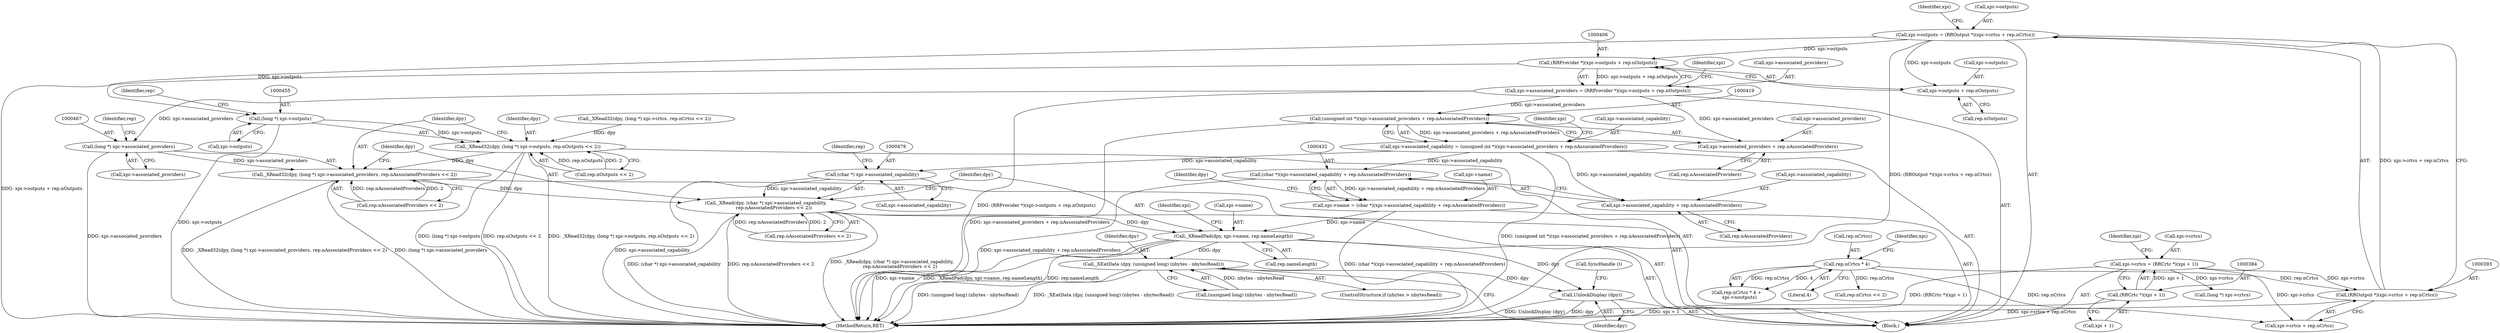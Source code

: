 digraph "0_libXrandr_a0df3e1c7728205e5c7650b2e6dce684139254a6_1@integer" {
"1000388" [label="(Call,xpi->outputs = (RROutput *)(xpi->crtcs + rep.nCrtcs))"];
"1000392" [label="(Call,(RROutput *)(xpi->crtcs + rep.nCrtcs))"];
"1000379" [label="(Call,xpi->crtcs = (RRCrtc *)(xpi + 1))"];
"1000383" [label="(Call,(RRCrtc *)(xpi + 1))"];
"1000361" [label="(Call,rep.nCrtcs * 4)"];
"1000405" [label="(Call,(RRProvider *)(xpi->outputs + rep.nOutputs))"];
"1000401" [label="(Call,xpi->associated_providers = (RRProvider *)(xpi->outputs + rep.nOutputs))"];
"1000418" [label="(Call,(unsigned int *)(xpi->associated_providers + rep.nAssociatedProviders))"];
"1000414" [label="(Call,xpi->associated_capability = (unsigned int *)(xpi->associated_providers + rep.nAssociatedProviders))"];
"1000431" [label="(Call,(char *)(xpi->associated_capability + rep.nAssociatedProviders))"];
"1000427" [label="(Call,xpi->name = (char *)(xpi->associated_capability + rep.nAssociatedProviders))"];
"1000488" [label="(Call,_XReadPad(dpy, xpi->name, rep.nameLength))"];
"1000509" [label="(Call,_XEatData (dpy, (unsigned long) (nbytes - nbytesRead)))"];
"1000516" [label="(Call,UnlockDisplay (dpy))"];
"1000433" [label="(Call,xpi->associated_capability + rep.nAssociatedProviders)"];
"1000478" [label="(Call,(char *) xpi->associated_capability)"];
"1000476" [label="(Call,_XRead(dpy, (char *) xpi->associated_capability,\n           rep.nAssociatedProviders << 2))"];
"1000420" [label="(Call,xpi->associated_providers + rep.nAssociatedProviders)"];
"1000466" [label="(Call,(long *) xpi->associated_providers)"];
"1000464" [label="(Call,_XRead32(dpy, (long *) xpi->associated_providers, rep.nAssociatedProviders << 2))"];
"1000407" [label="(Call,xpi->outputs + rep.nOutputs)"];
"1000454" [label="(Call,(long *) xpi->outputs)"];
"1000452" [label="(Call,_XRead32(dpy, (long *) xpi->outputs, rep.nOutputs << 2))"];
"1000365" [label="(Literal,4)"];
"1000483" [label="(Call,rep.nAssociatedProviders << 2)"];
"1000424" [label="(Call,rep.nAssociatedProviders)"];
"1000465" [label="(Identifier,dpy)"];
"1000459" [label="(Call,rep.nOutputs << 2)"];
"1000428" [label="(Call,xpi->name)"];
"1000510" [label="(Identifier,dpy)"];
"1000105" [label="(Block,)"];
"1000468" [label="(Call,xpi->associated_providers)"];
"1000452" [label="(Call,_XRead32(dpy, (long *) xpi->outputs, rep.nOutputs << 2))"];
"1000516" [label="(Call,UnlockDisplay (dpy))"];
"1000408" [label="(Call,xpi->outputs)"];
"1000405" [label="(Call,(RRProvider *)(xpi->outputs + rep.nOutputs))"];
"1000466" [label="(Call,(long *) xpi->associated_providers)"];
"1000456" [label="(Call,xpi->outputs)"];
"1000447" [label="(Call,rep.nCrtcs << 2)"];
"1000478" [label="(Call,(char *) xpi->associated_capability)"];
"1000464" [label="(Call,_XRead32(dpy, (long *) xpi->associated_providers, rep.nAssociatedProviders << 2))"];
"1000440" [label="(Call,_XRead32(dpy, (long *) xpi->crtcs, rep.nCrtcs << 2))"];
"1000421" [label="(Call,xpi->associated_providers)"];
"1000411" [label="(Call,rep.nOutputs)"];
"1000493" [label="(Call,rep.nameLength)"];
"1000383" [label="(Call,(RRCrtc *)(xpi + 1))"];
"1000517" [label="(Identifier,dpy)"];
"1000471" [label="(Call,rep.nAssociatedProviders << 2)"];
"1000415" [label="(Call,xpi->associated_capability)"];
"1000511" [label="(Call,(unsigned long) (nbytes - nbytesRead))"];
"1000480" [label="(Call,xpi->associated_capability)"];
"1000442" [label="(Call,(long *) xpi->crtcs)"];
"1000394" [label="(Call,xpi->crtcs + rep.nCrtcs)"];
"1000401" [label="(Call,xpi->associated_providers = (RRProvider *)(xpi->outputs + rep.nOutputs))"];
"1000485" [label="(Identifier,rep)"];
"1000407" [label="(Call,xpi->outputs + rep.nOutputs)"];
"1000367" [label="(Identifier,xpi)"];
"1000523" [label="(MethodReturn,RET)"];
"1000429" [label="(Identifier,xpi)"];
"1000431" [label="(Call,(char *)(xpi->associated_capability + rep.nAssociatedProviders))"];
"1000473" [label="(Identifier,rep)"];
"1000414" [label="(Call,xpi->associated_capability = (unsigned int *)(xpi->associated_providers + rep.nAssociatedProviders))"];
"1000427" [label="(Call,xpi->name = (char *)(xpi->associated_capability + rep.nAssociatedProviders))"];
"1000433" [label="(Call,xpi->associated_capability + rep.nAssociatedProviders)"];
"1000489" [label="(Identifier,dpy)"];
"1000437" [label="(Call,rep.nAssociatedProviders)"];
"1000360" [label="(Call,rep.nCrtcs * 4 +\n    xpi->noutputs)"];
"1000420" [label="(Call,xpi->associated_providers + rep.nAssociatedProviders)"];
"1000509" [label="(Call,_XEatData (dpy, (unsigned long) (nbytes - nbytesRead)))"];
"1000392" [label="(Call,(RROutput *)(xpi->crtcs + rep.nCrtcs))"];
"1000461" [label="(Identifier,rep)"];
"1000390" [label="(Identifier,xpi)"];
"1000453" [label="(Identifier,dpy)"];
"1000403" [label="(Identifier,xpi)"];
"1000505" [label="(ControlStructure,if (nbytes > nbytesRead))"];
"1000388" [label="(Call,xpi->outputs = (RROutput *)(xpi->crtcs + rep.nCrtcs))"];
"1000380" [label="(Call,xpi->crtcs)"];
"1000488" [label="(Call,_XReadPad(dpy, xpi->name, rep.nameLength))"];
"1000389" [label="(Call,xpi->outputs)"];
"1000454" [label="(Call,(long *) xpi->outputs)"];
"1000499" [label="(Identifier,xpi)"];
"1000402" [label="(Call,xpi->associated_providers)"];
"1000490" [label="(Call,xpi->name)"];
"1000476" [label="(Call,_XRead(dpy, (char *) xpi->associated_capability,\n           rep.nAssociatedProviders << 2))"];
"1000361" [label="(Call,rep.nCrtcs * 4)"];
"1000416" [label="(Identifier,xpi)"];
"1000385" [label="(Call,xpi + 1)"];
"1000434" [label="(Call,xpi->associated_capability)"];
"1000379" [label="(Call,xpi->crtcs = (RRCrtc *)(xpi + 1))"];
"1000418" [label="(Call,(unsigned int *)(xpi->associated_providers + rep.nAssociatedProviders))"];
"1000362" [label="(Call,rep.nCrtcs)"];
"1000477" [label="(Identifier,dpy)"];
"1000441" [label="(Identifier,dpy)"];
"1000518" [label="(Call,SyncHandle ())"];
"1000388" -> "1000105"  [label="AST: "];
"1000388" -> "1000392"  [label="CFG: "];
"1000389" -> "1000388"  [label="AST: "];
"1000392" -> "1000388"  [label="AST: "];
"1000403" -> "1000388"  [label="CFG: "];
"1000388" -> "1000523"  [label="DDG: (RROutput *)(xpi->crtcs + rep.nCrtcs)"];
"1000392" -> "1000388"  [label="DDG: xpi->crtcs + rep.nCrtcs"];
"1000388" -> "1000405"  [label="DDG: xpi->outputs"];
"1000388" -> "1000407"  [label="DDG: xpi->outputs"];
"1000388" -> "1000454"  [label="DDG: xpi->outputs"];
"1000392" -> "1000394"  [label="CFG: "];
"1000393" -> "1000392"  [label="AST: "];
"1000394" -> "1000392"  [label="AST: "];
"1000392" -> "1000523"  [label="DDG: xpi->crtcs + rep.nCrtcs"];
"1000379" -> "1000392"  [label="DDG: xpi->crtcs"];
"1000361" -> "1000392"  [label="DDG: rep.nCrtcs"];
"1000379" -> "1000105"  [label="AST: "];
"1000379" -> "1000383"  [label="CFG: "];
"1000380" -> "1000379"  [label="AST: "];
"1000383" -> "1000379"  [label="AST: "];
"1000390" -> "1000379"  [label="CFG: "];
"1000379" -> "1000523"  [label="DDG: (RRCrtc *)(xpi + 1)"];
"1000383" -> "1000379"  [label="DDG: xpi + 1"];
"1000379" -> "1000394"  [label="DDG: xpi->crtcs"];
"1000379" -> "1000442"  [label="DDG: xpi->crtcs"];
"1000383" -> "1000385"  [label="CFG: "];
"1000384" -> "1000383"  [label="AST: "];
"1000385" -> "1000383"  [label="AST: "];
"1000383" -> "1000523"  [label="DDG: xpi + 1"];
"1000361" -> "1000360"  [label="AST: "];
"1000361" -> "1000365"  [label="CFG: "];
"1000362" -> "1000361"  [label="AST: "];
"1000365" -> "1000361"  [label="AST: "];
"1000367" -> "1000361"  [label="CFG: "];
"1000361" -> "1000360"  [label="DDG: rep.nCrtcs"];
"1000361" -> "1000360"  [label="DDG: 4"];
"1000361" -> "1000394"  [label="DDG: rep.nCrtcs"];
"1000361" -> "1000447"  [label="DDG: rep.nCrtcs"];
"1000405" -> "1000401"  [label="AST: "];
"1000405" -> "1000407"  [label="CFG: "];
"1000406" -> "1000405"  [label="AST: "];
"1000407" -> "1000405"  [label="AST: "];
"1000401" -> "1000405"  [label="CFG: "];
"1000405" -> "1000523"  [label="DDG: xpi->outputs + rep.nOutputs"];
"1000405" -> "1000401"  [label="DDG: xpi->outputs + rep.nOutputs"];
"1000401" -> "1000105"  [label="AST: "];
"1000402" -> "1000401"  [label="AST: "];
"1000416" -> "1000401"  [label="CFG: "];
"1000401" -> "1000523"  [label="DDG: (RRProvider *)(xpi->outputs + rep.nOutputs)"];
"1000401" -> "1000418"  [label="DDG: xpi->associated_providers"];
"1000401" -> "1000420"  [label="DDG: xpi->associated_providers"];
"1000401" -> "1000466"  [label="DDG: xpi->associated_providers"];
"1000418" -> "1000414"  [label="AST: "];
"1000418" -> "1000420"  [label="CFG: "];
"1000419" -> "1000418"  [label="AST: "];
"1000420" -> "1000418"  [label="AST: "];
"1000414" -> "1000418"  [label="CFG: "];
"1000418" -> "1000523"  [label="DDG: xpi->associated_providers + rep.nAssociatedProviders"];
"1000418" -> "1000414"  [label="DDG: xpi->associated_providers + rep.nAssociatedProviders"];
"1000414" -> "1000105"  [label="AST: "];
"1000415" -> "1000414"  [label="AST: "];
"1000429" -> "1000414"  [label="CFG: "];
"1000414" -> "1000523"  [label="DDG: (unsigned int *)(xpi->associated_providers + rep.nAssociatedProviders)"];
"1000414" -> "1000431"  [label="DDG: xpi->associated_capability"];
"1000414" -> "1000433"  [label="DDG: xpi->associated_capability"];
"1000414" -> "1000478"  [label="DDG: xpi->associated_capability"];
"1000431" -> "1000427"  [label="AST: "];
"1000431" -> "1000433"  [label="CFG: "];
"1000432" -> "1000431"  [label="AST: "];
"1000433" -> "1000431"  [label="AST: "];
"1000427" -> "1000431"  [label="CFG: "];
"1000431" -> "1000523"  [label="DDG: xpi->associated_capability + rep.nAssociatedProviders"];
"1000431" -> "1000427"  [label="DDG: xpi->associated_capability + rep.nAssociatedProviders"];
"1000427" -> "1000105"  [label="AST: "];
"1000428" -> "1000427"  [label="AST: "];
"1000441" -> "1000427"  [label="CFG: "];
"1000427" -> "1000523"  [label="DDG: (char *)(xpi->associated_capability + rep.nAssociatedProviders)"];
"1000427" -> "1000488"  [label="DDG: xpi->name"];
"1000488" -> "1000105"  [label="AST: "];
"1000488" -> "1000493"  [label="CFG: "];
"1000489" -> "1000488"  [label="AST: "];
"1000490" -> "1000488"  [label="AST: "];
"1000493" -> "1000488"  [label="AST: "];
"1000499" -> "1000488"  [label="CFG: "];
"1000488" -> "1000523"  [label="DDG: _XReadPad(dpy, xpi->name, rep.nameLength)"];
"1000488" -> "1000523"  [label="DDG: rep.nameLength"];
"1000488" -> "1000523"  [label="DDG: xpi->name"];
"1000476" -> "1000488"  [label="DDG: dpy"];
"1000488" -> "1000509"  [label="DDG: dpy"];
"1000488" -> "1000516"  [label="DDG: dpy"];
"1000509" -> "1000505"  [label="AST: "];
"1000509" -> "1000511"  [label="CFG: "];
"1000510" -> "1000509"  [label="AST: "];
"1000511" -> "1000509"  [label="AST: "];
"1000517" -> "1000509"  [label="CFG: "];
"1000509" -> "1000523"  [label="DDG: _XEatData (dpy, (unsigned long) (nbytes - nbytesRead))"];
"1000509" -> "1000523"  [label="DDG: (unsigned long) (nbytes - nbytesRead)"];
"1000511" -> "1000509"  [label="DDG: nbytes - nbytesRead"];
"1000509" -> "1000516"  [label="DDG: dpy"];
"1000516" -> "1000105"  [label="AST: "];
"1000516" -> "1000517"  [label="CFG: "];
"1000517" -> "1000516"  [label="AST: "];
"1000518" -> "1000516"  [label="CFG: "];
"1000516" -> "1000523"  [label="DDG: UnlockDisplay (dpy)"];
"1000516" -> "1000523"  [label="DDG: dpy"];
"1000433" -> "1000437"  [label="CFG: "];
"1000434" -> "1000433"  [label="AST: "];
"1000437" -> "1000433"  [label="AST: "];
"1000478" -> "1000476"  [label="AST: "];
"1000478" -> "1000480"  [label="CFG: "];
"1000479" -> "1000478"  [label="AST: "];
"1000480" -> "1000478"  [label="AST: "];
"1000485" -> "1000478"  [label="CFG: "];
"1000478" -> "1000523"  [label="DDG: xpi->associated_capability"];
"1000478" -> "1000476"  [label="DDG: xpi->associated_capability"];
"1000476" -> "1000105"  [label="AST: "];
"1000476" -> "1000483"  [label="CFG: "];
"1000477" -> "1000476"  [label="AST: "];
"1000483" -> "1000476"  [label="AST: "];
"1000489" -> "1000476"  [label="CFG: "];
"1000476" -> "1000523"  [label="DDG: rep.nAssociatedProviders << 2"];
"1000476" -> "1000523"  [label="DDG: _XRead(dpy, (char *) xpi->associated_capability,\n           rep.nAssociatedProviders << 2)"];
"1000476" -> "1000523"  [label="DDG: (char *) xpi->associated_capability"];
"1000464" -> "1000476"  [label="DDG: dpy"];
"1000483" -> "1000476"  [label="DDG: rep.nAssociatedProviders"];
"1000483" -> "1000476"  [label="DDG: 2"];
"1000420" -> "1000424"  [label="CFG: "];
"1000421" -> "1000420"  [label="AST: "];
"1000424" -> "1000420"  [label="AST: "];
"1000466" -> "1000464"  [label="AST: "];
"1000466" -> "1000468"  [label="CFG: "];
"1000467" -> "1000466"  [label="AST: "];
"1000468" -> "1000466"  [label="AST: "];
"1000473" -> "1000466"  [label="CFG: "];
"1000466" -> "1000523"  [label="DDG: xpi->associated_providers"];
"1000466" -> "1000464"  [label="DDG: xpi->associated_providers"];
"1000464" -> "1000105"  [label="AST: "];
"1000464" -> "1000471"  [label="CFG: "];
"1000465" -> "1000464"  [label="AST: "];
"1000471" -> "1000464"  [label="AST: "];
"1000477" -> "1000464"  [label="CFG: "];
"1000464" -> "1000523"  [label="DDG: _XRead32(dpy, (long *) xpi->associated_providers, rep.nAssociatedProviders << 2)"];
"1000464" -> "1000523"  [label="DDG: (long *) xpi->associated_providers"];
"1000452" -> "1000464"  [label="DDG: dpy"];
"1000471" -> "1000464"  [label="DDG: rep.nAssociatedProviders"];
"1000471" -> "1000464"  [label="DDG: 2"];
"1000407" -> "1000411"  [label="CFG: "];
"1000408" -> "1000407"  [label="AST: "];
"1000411" -> "1000407"  [label="AST: "];
"1000454" -> "1000452"  [label="AST: "];
"1000454" -> "1000456"  [label="CFG: "];
"1000455" -> "1000454"  [label="AST: "];
"1000456" -> "1000454"  [label="AST: "];
"1000461" -> "1000454"  [label="CFG: "];
"1000454" -> "1000523"  [label="DDG: xpi->outputs"];
"1000454" -> "1000452"  [label="DDG: xpi->outputs"];
"1000452" -> "1000105"  [label="AST: "];
"1000452" -> "1000459"  [label="CFG: "];
"1000453" -> "1000452"  [label="AST: "];
"1000459" -> "1000452"  [label="AST: "];
"1000465" -> "1000452"  [label="CFG: "];
"1000452" -> "1000523"  [label="DDG: rep.nOutputs << 2"];
"1000452" -> "1000523"  [label="DDG: _XRead32(dpy, (long *) xpi->outputs, rep.nOutputs << 2)"];
"1000452" -> "1000523"  [label="DDG: (long *) xpi->outputs"];
"1000440" -> "1000452"  [label="DDG: dpy"];
"1000459" -> "1000452"  [label="DDG: rep.nOutputs"];
"1000459" -> "1000452"  [label="DDG: 2"];
}
